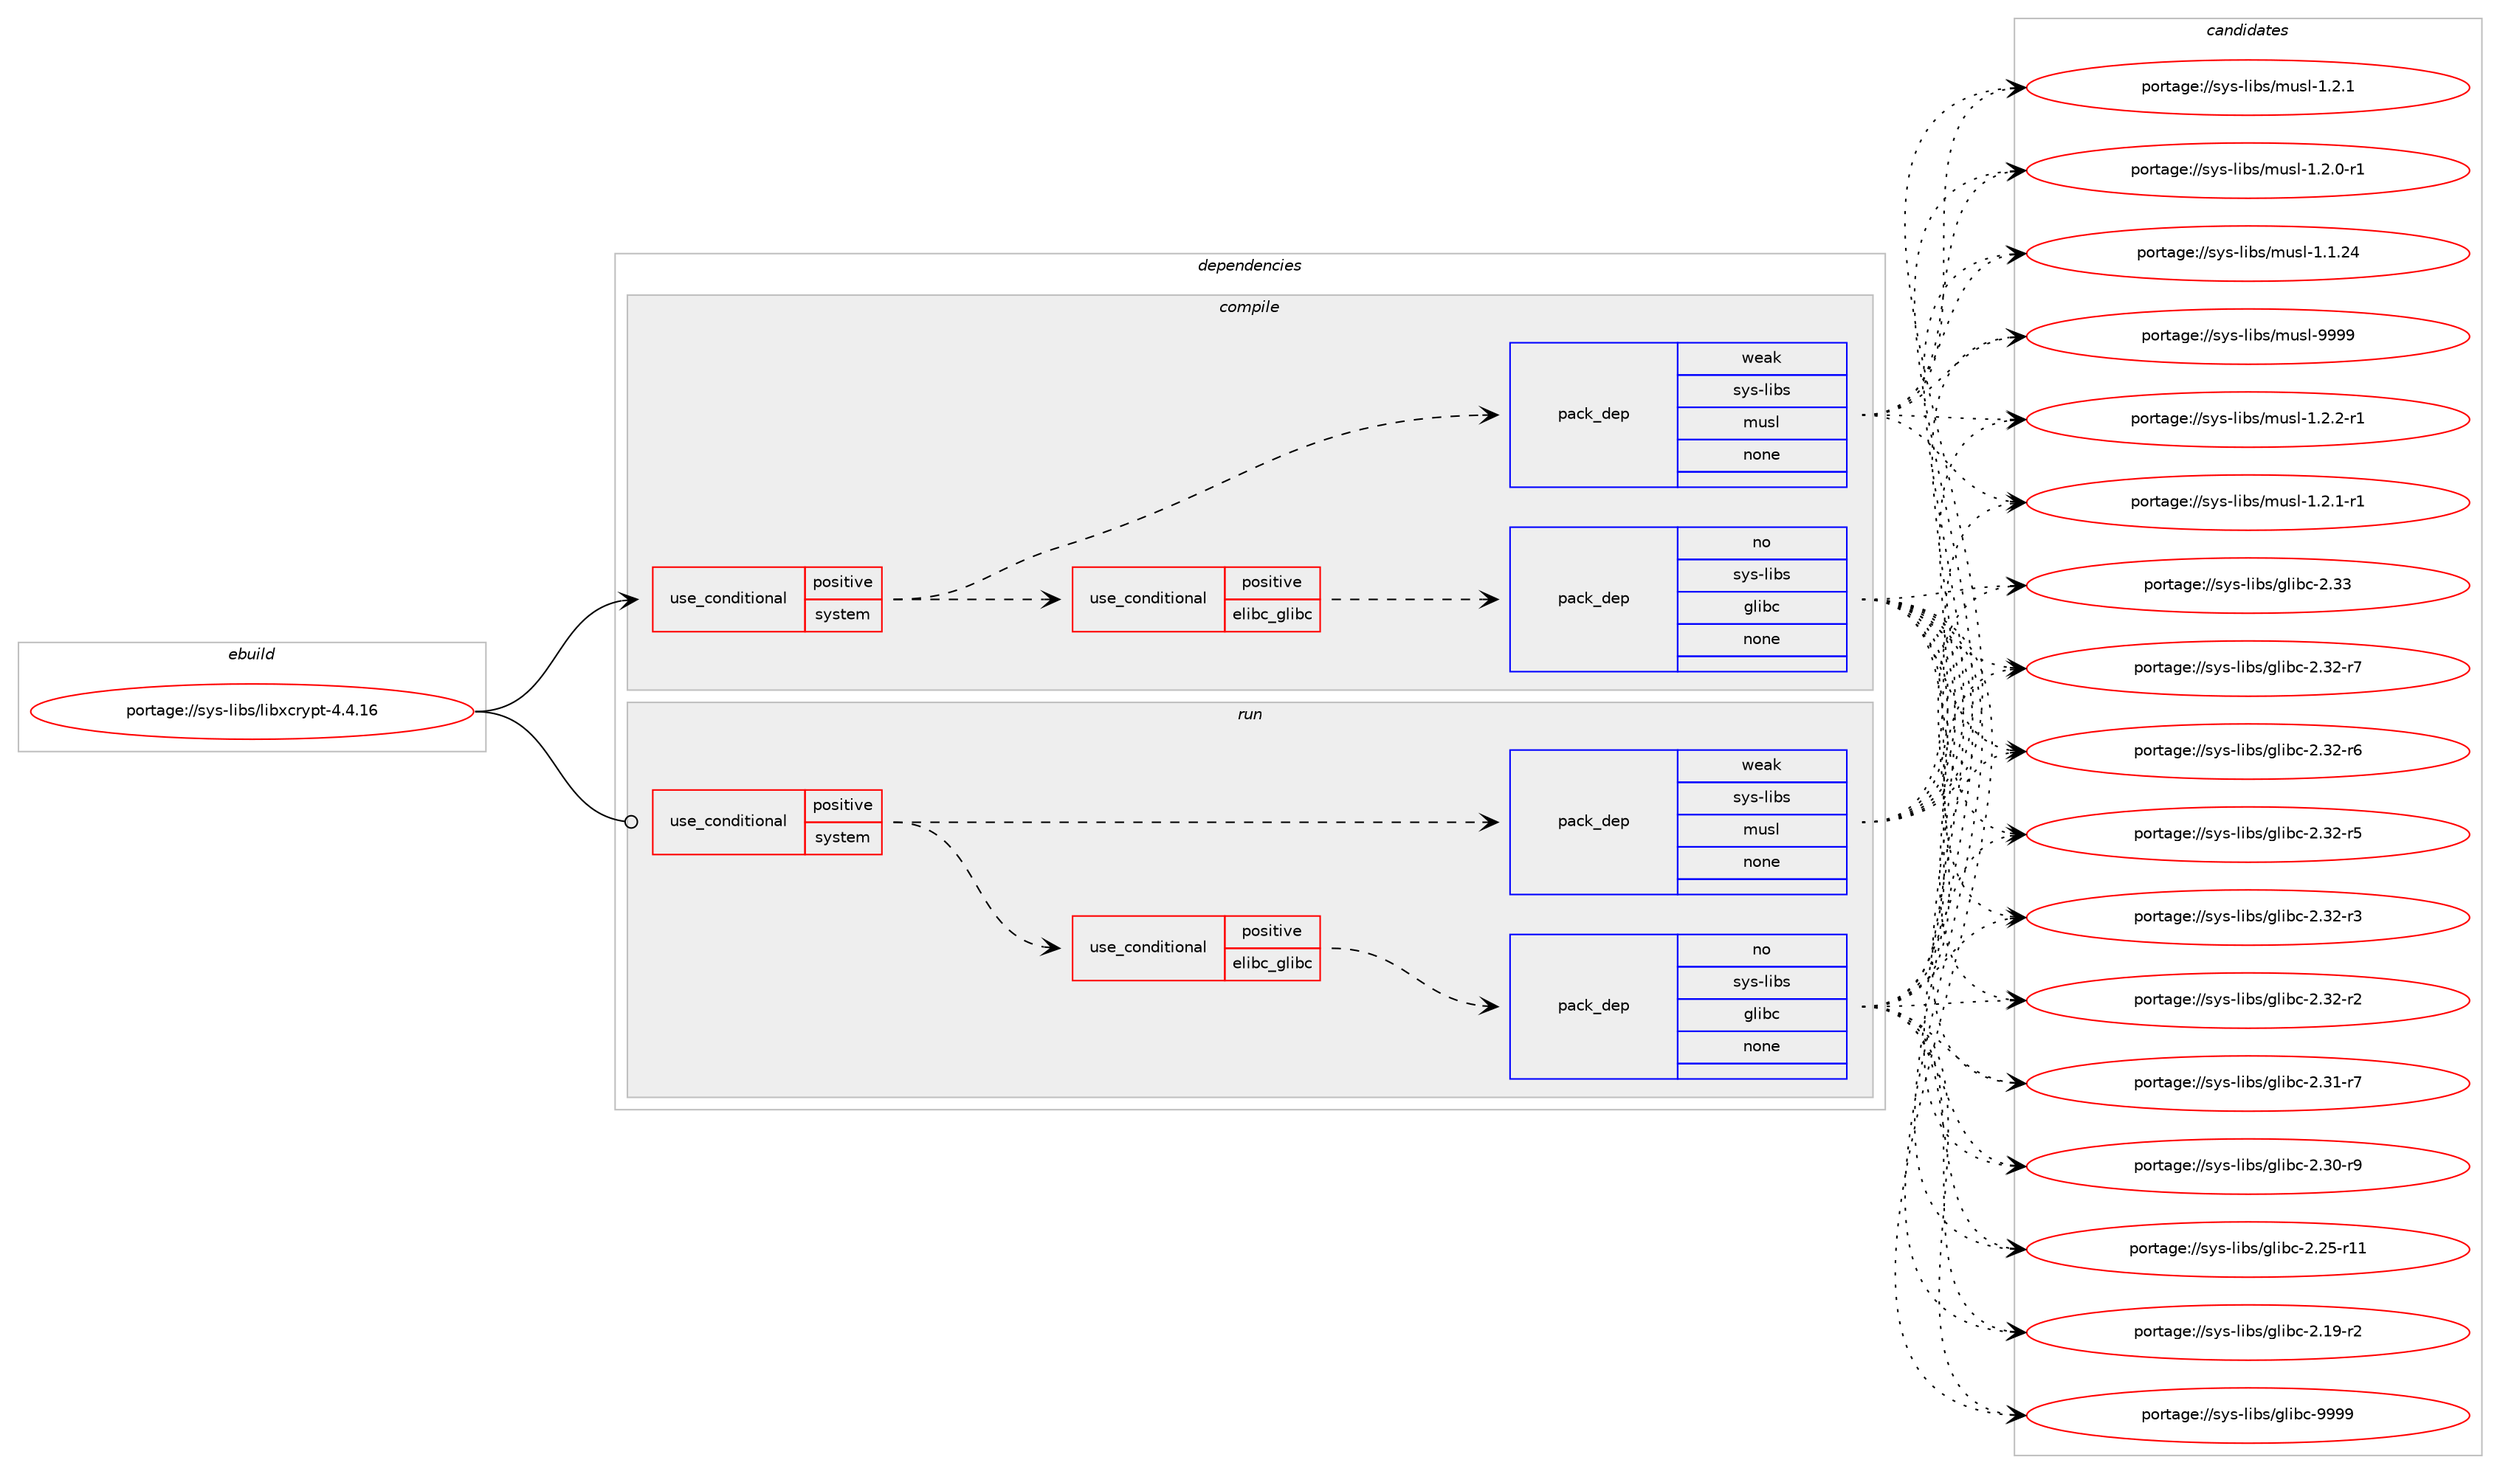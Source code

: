 digraph prolog {

# *************
# Graph options
# *************

newrank=true;
concentrate=true;
compound=true;
graph [rankdir=LR,fontname=Helvetica,fontsize=10,ranksep=1.5];#, ranksep=2.5, nodesep=0.2];
edge  [arrowhead=vee];
node  [fontname=Helvetica,fontsize=10];

# **********
# The ebuild
# **********

subgraph cluster_leftcol {
color=gray;
rank=same;
label=<<i>ebuild</i>>;
id [label="portage://sys-libs/libxcrypt-4.4.16", color=red, width=4, href="../sys-libs/libxcrypt-4.4.16.svg"];
}

# ****************
# The dependencies
# ****************

subgraph cluster_midcol {
color=gray;
label=<<i>dependencies</i>>;
subgraph cluster_compile {
fillcolor="#eeeeee";
style=filled;
label=<<i>compile</i>>;
subgraph cond882 {
dependency4015 [label=<<TABLE BORDER="0" CELLBORDER="1" CELLSPACING="0" CELLPADDING="4"><TR><TD ROWSPAN="3" CELLPADDING="10">use_conditional</TD></TR><TR><TD>positive</TD></TR><TR><TD>system</TD></TR></TABLE>>, shape=none, color=red];
subgraph cond883 {
dependency4016 [label=<<TABLE BORDER="0" CELLBORDER="1" CELLSPACING="0" CELLPADDING="4"><TR><TD ROWSPAN="3" CELLPADDING="10">use_conditional</TD></TR><TR><TD>positive</TD></TR><TR><TD>elibc_glibc</TD></TR></TABLE>>, shape=none, color=red];
subgraph pack3068 {
dependency4017 [label=<<TABLE BORDER="0" CELLBORDER="1" CELLSPACING="0" CELLPADDING="4" WIDTH="220"><TR><TD ROWSPAN="6" CELLPADDING="30">pack_dep</TD></TR><TR><TD WIDTH="110">no</TD></TR><TR><TD>sys-libs</TD></TR><TR><TD>glibc</TD></TR><TR><TD>none</TD></TR><TR><TD></TD></TR></TABLE>>, shape=none, color=blue];
}
dependency4016:e -> dependency4017:w [weight=20,style="dashed",arrowhead="vee"];
}
dependency4015:e -> dependency4016:w [weight=20,style="dashed",arrowhead="vee"];
subgraph pack3069 {
dependency4018 [label=<<TABLE BORDER="0" CELLBORDER="1" CELLSPACING="0" CELLPADDING="4" WIDTH="220"><TR><TD ROWSPAN="6" CELLPADDING="30">pack_dep</TD></TR><TR><TD WIDTH="110">weak</TD></TR><TR><TD>sys-libs</TD></TR><TR><TD>musl</TD></TR><TR><TD>none</TD></TR><TR><TD></TD></TR></TABLE>>, shape=none, color=blue];
}
dependency4015:e -> dependency4018:w [weight=20,style="dashed",arrowhead="vee"];
}
id:e -> dependency4015:w [weight=20,style="solid",arrowhead="vee"];
}
subgraph cluster_compileandrun {
fillcolor="#eeeeee";
style=filled;
label=<<i>compile and run</i>>;
}
subgraph cluster_run {
fillcolor="#eeeeee";
style=filled;
label=<<i>run</i>>;
subgraph cond884 {
dependency4019 [label=<<TABLE BORDER="0" CELLBORDER="1" CELLSPACING="0" CELLPADDING="4"><TR><TD ROWSPAN="3" CELLPADDING="10">use_conditional</TD></TR><TR><TD>positive</TD></TR><TR><TD>system</TD></TR></TABLE>>, shape=none, color=red];
subgraph cond885 {
dependency4020 [label=<<TABLE BORDER="0" CELLBORDER="1" CELLSPACING="0" CELLPADDING="4"><TR><TD ROWSPAN="3" CELLPADDING="10">use_conditional</TD></TR><TR><TD>positive</TD></TR><TR><TD>elibc_glibc</TD></TR></TABLE>>, shape=none, color=red];
subgraph pack3070 {
dependency4021 [label=<<TABLE BORDER="0" CELLBORDER="1" CELLSPACING="0" CELLPADDING="4" WIDTH="220"><TR><TD ROWSPAN="6" CELLPADDING="30">pack_dep</TD></TR><TR><TD WIDTH="110">no</TD></TR><TR><TD>sys-libs</TD></TR><TR><TD>glibc</TD></TR><TR><TD>none</TD></TR><TR><TD></TD></TR></TABLE>>, shape=none, color=blue];
}
dependency4020:e -> dependency4021:w [weight=20,style="dashed",arrowhead="vee"];
}
dependency4019:e -> dependency4020:w [weight=20,style="dashed",arrowhead="vee"];
subgraph pack3071 {
dependency4022 [label=<<TABLE BORDER="0" CELLBORDER="1" CELLSPACING="0" CELLPADDING="4" WIDTH="220"><TR><TD ROWSPAN="6" CELLPADDING="30">pack_dep</TD></TR><TR><TD WIDTH="110">weak</TD></TR><TR><TD>sys-libs</TD></TR><TR><TD>musl</TD></TR><TR><TD>none</TD></TR><TR><TD></TD></TR></TABLE>>, shape=none, color=blue];
}
dependency4019:e -> dependency4022:w [weight=20,style="dashed",arrowhead="vee"];
}
id:e -> dependency4019:w [weight=20,style="solid",arrowhead="odot"];
}
}

# **************
# The candidates
# **************

subgraph cluster_choices {
rank=same;
color=gray;
label=<<i>candidates</i>>;

subgraph choice3068 {
color=black;
nodesep=1;
choice11512111545108105981154710310810598994557575757 [label="portage://sys-libs/glibc-9999", color=red, width=4,href="../sys-libs/glibc-9999.svg"];
choice11512111545108105981154710310810598994550465151 [label="portage://sys-libs/glibc-2.33", color=red, width=4,href="../sys-libs/glibc-2.33.svg"];
choice115121115451081059811547103108105989945504651504511455 [label="portage://sys-libs/glibc-2.32-r7", color=red, width=4,href="../sys-libs/glibc-2.32-r7.svg"];
choice115121115451081059811547103108105989945504651504511454 [label="portage://sys-libs/glibc-2.32-r6", color=red, width=4,href="../sys-libs/glibc-2.32-r6.svg"];
choice115121115451081059811547103108105989945504651504511453 [label="portage://sys-libs/glibc-2.32-r5", color=red, width=4,href="../sys-libs/glibc-2.32-r5.svg"];
choice115121115451081059811547103108105989945504651504511451 [label="portage://sys-libs/glibc-2.32-r3", color=red, width=4,href="../sys-libs/glibc-2.32-r3.svg"];
choice115121115451081059811547103108105989945504651504511450 [label="portage://sys-libs/glibc-2.32-r2", color=red, width=4,href="../sys-libs/glibc-2.32-r2.svg"];
choice115121115451081059811547103108105989945504651494511455 [label="portage://sys-libs/glibc-2.31-r7", color=red, width=4,href="../sys-libs/glibc-2.31-r7.svg"];
choice115121115451081059811547103108105989945504651484511457 [label="portage://sys-libs/glibc-2.30-r9", color=red, width=4,href="../sys-libs/glibc-2.30-r9.svg"];
choice11512111545108105981154710310810598994550465053451144949 [label="portage://sys-libs/glibc-2.25-r11", color=red, width=4,href="../sys-libs/glibc-2.25-r11.svg"];
choice115121115451081059811547103108105989945504649574511450 [label="portage://sys-libs/glibc-2.19-r2", color=red, width=4,href="../sys-libs/glibc-2.19-r2.svg"];
dependency4017:e -> choice11512111545108105981154710310810598994557575757:w [style=dotted,weight="100"];
dependency4017:e -> choice11512111545108105981154710310810598994550465151:w [style=dotted,weight="100"];
dependency4017:e -> choice115121115451081059811547103108105989945504651504511455:w [style=dotted,weight="100"];
dependency4017:e -> choice115121115451081059811547103108105989945504651504511454:w [style=dotted,weight="100"];
dependency4017:e -> choice115121115451081059811547103108105989945504651504511453:w [style=dotted,weight="100"];
dependency4017:e -> choice115121115451081059811547103108105989945504651504511451:w [style=dotted,weight="100"];
dependency4017:e -> choice115121115451081059811547103108105989945504651504511450:w [style=dotted,weight="100"];
dependency4017:e -> choice115121115451081059811547103108105989945504651494511455:w [style=dotted,weight="100"];
dependency4017:e -> choice115121115451081059811547103108105989945504651484511457:w [style=dotted,weight="100"];
dependency4017:e -> choice11512111545108105981154710310810598994550465053451144949:w [style=dotted,weight="100"];
dependency4017:e -> choice115121115451081059811547103108105989945504649574511450:w [style=dotted,weight="100"];
}
subgraph choice3069 {
color=black;
nodesep=1;
choice1151211154510810598115471091171151084557575757 [label="portage://sys-libs/musl-9999", color=red, width=4,href="../sys-libs/musl-9999.svg"];
choice1151211154510810598115471091171151084549465046504511449 [label="portage://sys-libs/musl-1.2.2-r1", color=red, width=4,href="../sys-libs/musl-1.2.2-r1.svg"];
choice1151211154510810598115471091171151084549465046494511449 [label="portage://sys-libs/musl-1.2.1-r1", color=red, width=4,href="../sys-libs/musl-1.2.1-r1.svg"];
choice115121115451081059811547109117115108454946504649 [label="portage://sys-libs/musl-1.2.1", color=red, width=4,href="../sys-libs/musl-1.2.1.svg"];
choice1151211154510810598115471091171151084549465046484511449 [label="portage://sys-libs/musl-1.2.0-r1", color=red, width=4,href="../sys-libs/musl-1.2.0-r1.svg"];
choice11512111545108105981154710911711510845494649465052 [label="portage://sys-libs/musl-1.1.24", color=red, width=4,href="../sys-libs/musl-1.1.24.svg"];
dependency4018:e -> choice1151211154510810598115471091171151084557575757:w [style=dotted,weight="100"];
dependency4018:e -> choice1151211154510810598115471091171151084549465046504511449:w [style=dotted,weight="100"];
dependency4018:e -> choice1151211154510810598115471091171151084549465046494511449:w [style=dotted,weight="100"];
dependency4018:e -> choice115121115451081059811547109117115108454946504649:w [style=dotted,weight="100"];
dependency4018:e -> choice1151211154510810598115471091171151084549465046484511449:w [style=dotted,weight="100"];
dependency4018:e -> choice11512111545108105981154710911711510845494649465052:w [style=dotted,weight="100"];
}
subgraph choice3070 {
color=black;
nodesep=1;
choice11512111545108105981154710310810598994557575757 [label="portage://sys-libs/glibc-9999", color=red, width=4,href="../sys-libs/glibc-9999.svg"];
choice11512111545108105981154710310810598994550465151 [label="portage://sys-libs/glibc-2.33", color=red, width=4,href="../sys-libs/glibc-2.33.svg"];
choice115121115451081059811547103108105989945504651504511455 [label="portage://sys-libs/glibc-2.32-r7", color=red, width=4,href="../sys-libs/glibc-2.32-r7.svg"];
choice115121115451081059811547103108105989945504651504511454 [label="portage://sys-libs/glibc-2.32-r6", color=red, width=4,href="../sys-libs/glibc-2.32-r6.svg"];
choice115121115451081059811547103108105989945504651504511453 [label="portage://sys-libs/glibc-2.32-r5", color=red, width=4,href="../sys-libs/glibc-2.32-r5.svg"];
choice115121115451081059811547103108105989945504651504511451 [label="portage://sys-libs/glibc-2.32-r3", color=red, width=4,href="../sys-libs/glibc-2.32-r3.svg"];
choice115121115451081059811547103108105989945504651504511450 [label="portage://sys-libs/glibc-2.32-r2", color=red, width=4,href="../sys-libs/glibc-2.32-r2.svg"];
choice115121115451081059811547103108105989945504651494511455 [label="portage://sys-libs/glibc-2.31-r7", color=red, width=4,href="../sys-libs/glibc-2.31-r7.svg"];
choice115121115451081059811547103108105989945504651484511457 [label="portage://sys-libs/glibc-2.30-r9", color=red, width=4,href="../sys-libs/glibc-2.30-r9.svg"];
choice11512111545108105981154710310810598994550465053451144949 [label="portage://sys-libs/glibc-2.25-r11", color=red, width=4,href="../sys-libs/glibc-2.25-r11.svg"];
choice115121115451081059811547103108105989945504649574511450 [label="portage://sys-libs/glibc-2.19-r2", color=red, width=4,href="../sys-libs/glibc-2.19-r2.svg"];
dependency4021:e -> choice11512111545108105981154710310810598994557575757:w [style=dotted,weight="100"];
dependency4021:e -> choice11512111545108105981154710310810598994550465151:w [style=dotted,weight="100"];
dependency4021:e -> choice115121115451081059811547103108105989945504651504511455:w [style=dotted,weight="100"];
dependency4021:e -> choice115121115451081059811547103108105989945504651504511454:w [style=dotted,weight="100"];
dependency4021:e -> choice115121115451081059811547103108105989945504651504511453:w [style=dotted,weight="100"];
dependency4021:e -> choice115121115451081059811547103108105989945504651504511451:w [style=dotted,weight="100"];
dependency4021:e -> choice115121115451081059811547103108105989945504651504511450:w [style=dotted,weight="100"];
dependency4021:e -> choice115121115451081059811547103108105989945504651494511455:w [style=dotted,weight="100"];
dependency4021:e -> choice115121115451081059811547103108105989945504651484511457:w [style=dotted,weight="100"];
dependency4021:e -> choice11512111545108105981154710310810598994550465053451144949:w [style=dotted,weight="100"];
dependency4021:e -> choice115121115451081059811547103108105989945504649574511450:w [style=dotted,weight="100"];
}
subgraph choice3071 {
color=black;
nodesep=1;
choice1151211154510810598115471091171151084557575757 [label="portage://sys-libs/musl-9999", color=red, width=4,href="../sys-libs/musl-9999.svg"];
choice1151211154510810598115471091171151084549465046504511449 [label="portage://sys-libs/musl-1.2.2-r1", color=red, width=4,href="../sys-libs/musl-1.2.2-r1.svg"];
choice1151211154510810598115471091171151084549465046494511449 [label="portage://sys-libs/musl-1.2.1-r1", color=red, width=4,href="../sys-libs/musl-1.2.1-r1.svg"];
choice115121115451081059811547109117115108454946504649 [label="portage://sys-libs/musl-1.2.1", color=red, width=4,href="../sys-libs/musl-1.2.1.svg"];
choice1151211154510810598115471091171151084549465046484511449 [label="portage://sys-libs/musl-1.2.0-r1", color=red, width=4,href="../sys-libs/musl-1.2.0-r1.svg"];
choice11512111545108105981154710911711510845494649465052 [label="portage://sys-libs/musl-1.1.24", color=red, width=4,href="../sys-libs/musl-1.1.24.svg"];
dependency4022:e -> choice1151211154510810598115471091171151084557575757:w [style=dotted,weight="100"];
dependency4022:e -> choice1151211154510810598115471091171151084549465046504511449:w [style=dotted,weight="100"];
dependency4022:e -> choice1151211154510810598115471091171151084549465046494511449:w [style=dotted,weight="100"];
dependency4022:e -> choice115121115451081059811547109117115108454946504649:w [style=dotted,weight="100"];
dependency4022:e -> choice1151211154510810598115471091171151084549465046484511449:w [style=dotted,weight="100"];
dependency4022:e -> choice11512111545108105981154710911711510845494649465052:w [style=dotted,weight="100"];
}
}

}
